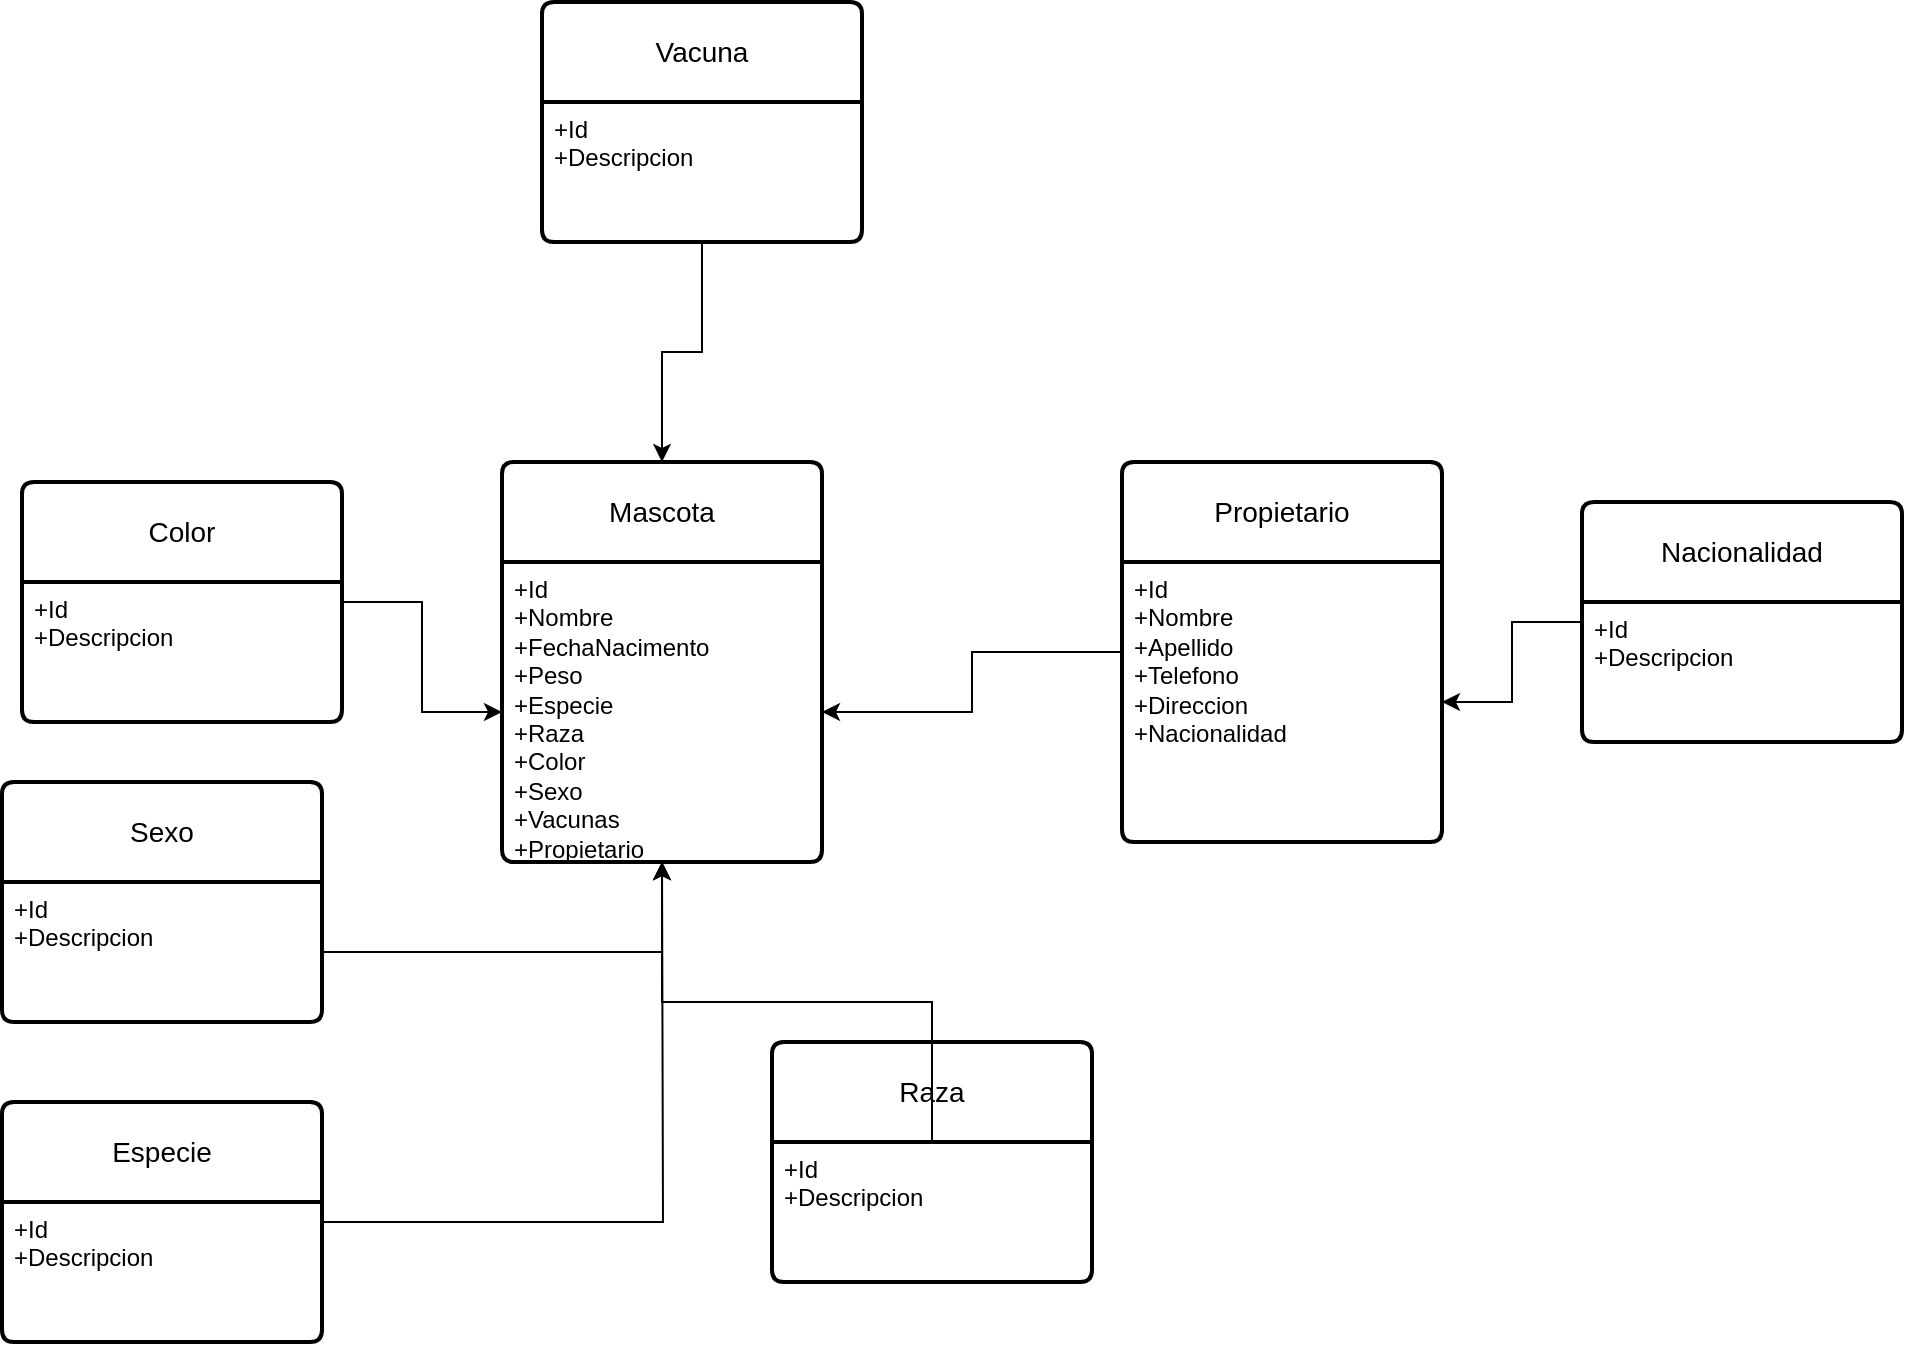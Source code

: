 <mxfile version="28.1.2">
  <diagram id="R2lEEEUBdFMjLlhIrx00" name="Diagrama ER">
    <mxGraphModel dx="1680" dy="1536" grid="1" gridSize="10" guides="1" tooltips="1" connect="1" arrows="1" fold="1" page="1" pageScale="1" pageWidth="850" pageHeight="1100" math="0" shadow="0" extFonts="Permanent Marker^https://fonts.googleapis.com/css?family=Permanent+Marker">
      <root>
        <mxCell id="0" />
        <mxCell id="1" parent="0" />
        <mxCell id="b-NyMTzFm3RAY_flvcHs-1" value="Mascota" style="swimlane;childLayout=stackLayout;horizontal=1;startSize=50;horizontalStack=0;rounded=1;fontSize=14;fontStyle=0;strokeWidth=2;resizeParent=0;resizeLast=1;shadow=0;dashed=0;align=center;arcSize=4;whiteSpace=wrap;html=1;" vertex="1" parent="1">
          <mxGeometry x="210" y="180" width="160" height="200" as="geometry" />
        </mxCell>
        <mxCell id="b-NyMTzFm3RAY_flvcHs-2" value="&lt;div&gt;+Id&lt;/div&gt;+Nombre&lt;br&gt;+FechaNacimento&lt;br&gt;+Peso&lt;div&gt;+Especie&lt;/div&gt;&lt;div&gt;+Raza&lt;/div&gt;&lt;div&gt;+Color&lt;/div&gt;&lt;div&gt;+Sexo&lt;/div&gt;&lt;div&gt;+Vacunas&lt;/div&gt;&lt;div&gt;+Propietario&lt;/div&gt;" style="align=left;strokeColor=none;fillColor=none;spacingLeft=4;spacingRight=4;fontSize=12;verticalAlign=top;resizable=0;rotatable=0;part=1;html=1;whiteSpace=wrap;" vertex="1" parent="b-NyMTzFm3RAY_flvcHs-1">
          <mxGeometry y="50" width="160" height="150" as="geometry" />
        </mxCell>
        <mxCell id="b-NyMTzFm3RAY_flvcHs-5" style="edgeStyle=orthogonalEdgeStyle;rounded=0;orthogonalLoop=1;jettySize=auto;html=1;" edge="1" parent="1" source="b-NyMTzFm3RAY_flvcHs-3" target="b-NyMTzFm3RAY_flvcHs-2">
          <mxGeometry relative="1" as="geometry" />
        </mxCell>
        <mxCell id="b-NyMTzFm3RAY_flvcHs-3" value="Propietario" style="swimlane;childLayout=stackLayout;horizontal=1;startSize=50;horizontalStack=0;rounded=1;fontSize=14;fontStyle=0;strokeWidth=2;resizeParent=0;resizeLast=1;shadow=0;dashed=0;align=center;arcSize=4;whiteSpace=wrap;html=1;" vertex="1" parent="1">
          <mxGeometry x="520" y="180" width="160" height="190" as="geometry" />
        </mxCell>
        <mxCell id="b-NyMTzFm3RAY_flvcHs-4" value="+Id&lt;div&gt;+Nombre&lt;br&gt;+Apellido&lt;br&gt;+Telefono&lt;div&gt;+Direccion&lt;/div&gt;&lt;div&gt;+Nacionalidad&lt;/div&gt;&lt;/div&gt;" style="align=left;strokeColor=none;fillColor=none;spacingLeft=4;spacingRight=4;fontSize=12;verticalAlign=top;resizable=0;rotatable=0;part=1;html=1;whiteSpace=wrap;" vertex="1" parent="b-NyMTzFm3RAY_flvcHs-3">
          <mxGeometry y="50" width="160" height="140" as="geometry" />
        </mxCell>
        <mxCell id="b-NyMTzFm3RAY_flvcHs-19" style="edgeStyle=orthogonalEdgeStyle;rounded=0;orthogonalLoop=1;jettySize=auto;html=1;" edge="1" parent="1" source="b-NyMTzFm3RAY_flvcHs-6">
          <mxGeometry relative="1" as="geometry">
            <mxPoint x="290" y="380" as="targetPoint" />
          </mxGeometry>
        </mxCell>
        <mxCell id="b-NyMTzFm3RAY_flvcHs-6" value="Especie" style="swimlane;childLayout=stackLayout;horizontal=1;startSize=50;horizontalStack=0;rounded=1;fontSize=14;fontStyle=0;strokeWidth=2;resizeParent=0;resizeLast=1;shadow=0;dashed=0;align=center;arcSize=4;whiteSpace=wrap;html=1;" vertex="1" parent="1">
          <mxGeometry x="-40" y="500" width="160" height="120" as="geometry" />
        </mxCell>
        <mxCell id="b-NyMTzFm3RAY_flvcHs-7" value="+Id&lt;div&gt;+Descripcion&lt;/div&gt;" style="align=left;strokeColor=none;fillColor=none;spacingLeft=4;spacingRight=4;fontSize=12;verticalAlign=top;resizable=0;rotatable=0;part=1;html=1;whiteSpace=wrap;" vertex="1" parent="b-NyMTzFm3RAY_flvcHs-6">
          <mxGeometry y="50" width="160" height="70" as="geometry" />
        </mxCell>
        <mxCell id="b-NyMTzFm3RAY_flvcHs-8" value="Raza" style="swimlane;childLayout=stackLayout;horizontal=1;startSize=50;horizontalStack=0;rounded=1;fontSize=14;fontStyle=0;strokeWidth=2;resizeParent=0;resizeLast=1;shadow=0;dashed=0;align=center;arcSize=4;whiteSpace=wrap;html=1;" vertex="1" parent="1">
          <mxGeometry x="345" y="470" width="160" height="120" as="geometry" />
        </mxCell>
        <mxCell id="b-NyMTzFm3RAY_flvcHs-9" value="+Id&lt;div&gt;+Descripcion&lt;/div&gt;" style="align=left;strokeColor=none;fillColor=none;spacingLeft=4;spacingRight=4;fontSize=12;verticalAlign=top;resizable=0;rotatable=0;part=1;html=1;whiteSpace=wrap;" vertex="1" parent="b-NyMTzFm3RAY_flvcHs-8">
          <mxGeometry y="50" width="160" height="70" as="geometry" />
        </mxCell>
        <mxCell id="b-NyMTzFm3RAY_flvcHs-17" style="edgeStyle=orthogonalEdgeStyle;rounded=0;orthogonalLoop=1;jettySize=auto;html=1;" edge="1" parent="1" source="b-NyMTzFm3RAY_flvcHs-10" target="b-NyMTzFm3RAY_flvcHs-2">
          <mxGeometry relative="1" as="geometry" />
        </mxCell>
        <mxCell id="b-NyMTzFm3RAY_flvcHs-10" value="Color" style="swimlane;childLayout=stackLayout;horizontal=1;startSize=50;horizontalStack=0;rounded=1;fontSize=14;fontStyle=0;strokeWidth=2;resizeParent=0;resizeLast=1;shadow=0;dashed=0;align=center;arcSize=4;whiteSpace=wrap;html=1;" vertex="1" parent="1">
          <mxGeometry x="-30" y="190" width="160" height="120" as="geometry" />
        </mxCell>
        <mxCell id="b-NyMTzFm3RAY_flvcHs-11" value="+Id&lt;div&gt;+Descripcion&lt;/div&gt;" style="align=left;strokeColor=none;fillColor=none;spacingLeft=4;spacingRight=4;fontSize=12;verticalAlign=top;resizable=0;rotatable=0;part=1;html=1;whiteSpace=wrap;" vertex="1" parent="b-NyMTzFm3RAY_flvcHs-10">
          <mxGeometry y="50" width="160" height="70" as="geometry" />
        </mxCell>
        <mxCell id="b-NyMTzFm3RAY_flvcHs-12" value="Sexo" style="swimlane;childLayout=stackLayout;horizontal=1;startSize=50;horizontalStack=0;rounded=1;fontSize=14;fontStyle=0;strokeWidth=2;resizeParent=0;resizeLast=1;shadow=0;dashed=0;align=center;arcSize=4;whiteSpace=wrap;html=1;" vertex="1" parent="1">
          <mxGeometry x="-40" y="340" width="160" height="120" as="geometry" />
        </mxCell>
        <mxCell id="b-NyMTzFm3RAY_flvcHs-13" value="+Id&lt;div&gt;+Descripcion&lt;/div&gt;" style="align=left;strokeColor=none;fillColor=none;spacingLeft=4;spacingRight=4;fontSize=12;verticalAlign=top;resizable=0;rotatable=0;part=1;html=1;whiteSpace=wrap;" vertex="1" parent="b-NyMTzFm3RAY_flvcHs-12">
          <mxGeometry y="50" width="160" height="70" as="geometry" />
        </mxCell>
        <mxCell id="b-NyMTzFm3RAY_flvcHs-16" style="edgeStyle=orthogonalEdgeStyle;rounded=0;orthogonalLoop=1;jettySize=auto;html=1;" edge="1" parent="1" source="b-NyMTzFm3RAY_flvcHs-14" target="b-NyMTzFm3RAY_flvcHs-4">
          <mxGeometry relative="1" as="geometry" />
        </mxCell>
        <mxCell id="b-NyMTzFm3RAY_flvcHs-14" value="Nacionalidad" style="swimlane;childLayout=stackLayout;horizontal=1;startSize=50;horizontalStack=0;rounded=1;fontSize=14;fontStyle=0;strokeWidth=2;resizeParent=0;resizeLast=1;shadow=0;dashed=0;align=center;arcSize=4;whiteSpace=wrap;html=1;" vertex="1" parent="1">
          <mxGeometry x="750" y="200" width="160" height="120" as="geometry" />
        </mxCell>
        <mxCell id="b-NyMTzFm3RAY_flvcHs-15" value="+Id&lt;div&gt;+Descripcion&lt;/div&gt;" style="align=left;strokeColor=none;fillColor=none;spacingLeft=4;spacingRight=4;fontSize=12;verticalAlign=top;resizable=0;rotatable=0;part=1;html=1;whiteSpace=wrap;" vertex="1" parent="b-NyMTzFm3RAY_flvcHs-14">
          <mxGeometry y="50" width="160" height="70" as="geometry" />
        </mxCell>
        <mxCell id="b-NyMTzFm3RAY_flvcHs-18" style="edgeStyle=orthogonalEdgeStyle;rounded=0;orthogonalLoop=1;jettySize=auto;html=1;" edge="1" parent="1" source="b-NyMTzFm3RAY_flvcHs-13" target="b-NyMTzFm3RAY_flvcHs-2">
          <mxGeometry relative="1" as="geometry" />
        </mxCell>
        <mxCell id="b-NyMTzFm3RAY_flvcHs-20" style="edgeStyle=orthogonalEdgeStyle;rounded=0;orthogonalLoop=1;jettySize=auto;html=1;" edge="1" parent="1" source="b-NyMTzFm3RAY_flvcHs-9" target="b-NyMTzFm3RAY_flvcHs-2">
          <mxGeometry relative="1" as="geometry" />
        </mxCell>
        <mxCell id="b-NyMTzFm3RAY_flvcHs-23" style="edgeStyle=orthogonalEdgeStyle;rounded=0;orthogonalLoop=1;jettySize=auto;html=1;" edge="1" parent="1" source="b-NyMTzFm3RAY_flvcHs-21" target="b-NyMTzFm3RAY_flvcHs-1">
          <mxGeometry relative="1" as="geometry" />
        </mxCell>
        <mxCell id="b-NyMTzFm3RAY_flvcHs-21" value="Vacuna" style="swimlane;childLayout=stackLayout;horizontal=1;startSize=50;horizontalStack=0;rounded=1;fontSize=14;fontStyle=0;strokeWidth=2;resizeParent=0;resizeLast=1;shadow=0;dashed=0;align=center;arcSize=4;whiteSpace=wrap;html=1;" vertex="1" parent="1">
          <mxGeometry x="230" y="-50" width="160" height="120" as="geometry" />
        </mxCell>
        <mxCell id="b-NyMTzFm3RAY_flvcHs-22" value="+Id&lt;div&gt;+Descripcion&lt;/div&gt;" style="align=left;strokeColor=none;fillColor=none;spacingLeft=4;spacingRight=4;fontSize=12;verticalAlign=top;resizable=0;rotatable=0;part=1;html=1;whiteSpace=wrap;" vertex="1" parent="b-NyMTzFm3RAY_flvcHs-21">
          <mxGeometry y="50" width="160" height="70" as="geometry" />
        </mxCell>
      </root>
    </mxGraphModel>
  </diagram>
</mxfile>
